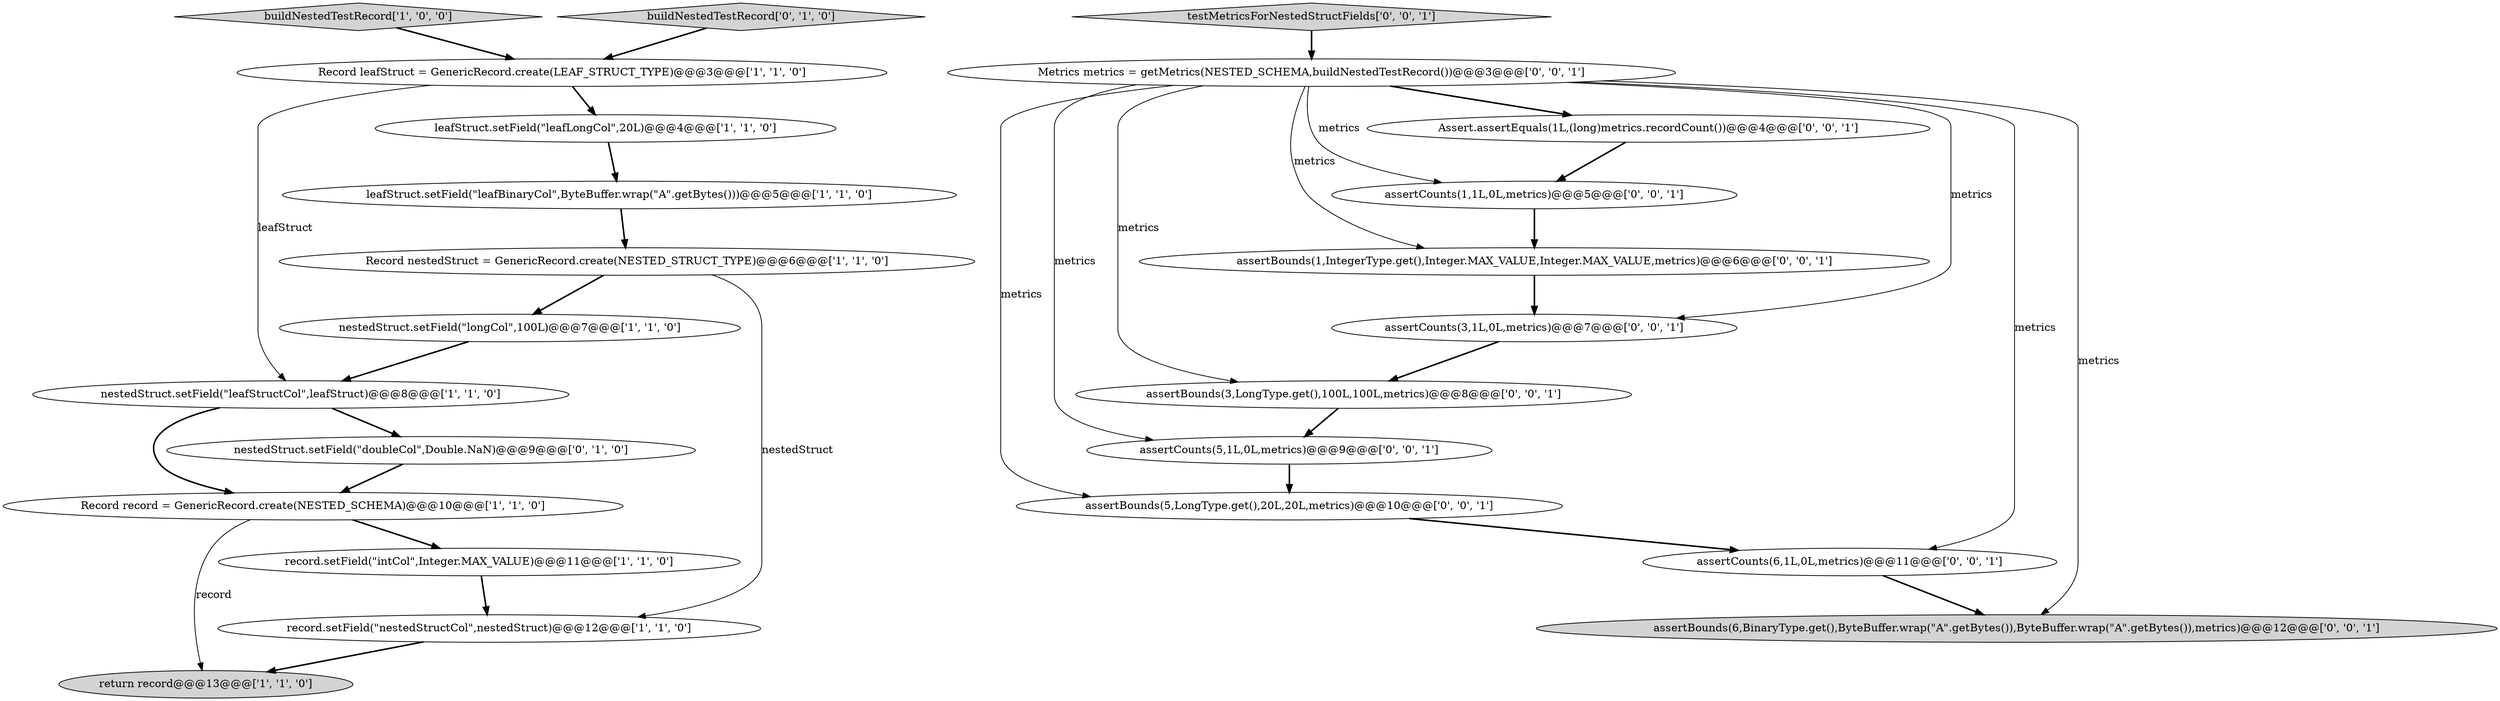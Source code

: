 digraph {
7 [style = filled, label = "Record nestedStruct = GenericRecord.create(NESTED_STRUCT_TYPE)@@@6@@@['1', '1', '0']", fillcolor = white, shape = ellipse image = "AAA0AAABBB1BBB"];
5 [style = filled, label = "record.setField(\"intCol\",Integer.MAX_VALUE)@@@11@@@['1', '1', '0']", fillcolor = white, shape = ellipse image = "AAA0AAABBB1BBB"];
11 [style = filled, label = "nestedStruct.setField(\"doubleCol\",Double.NaN)@@@9@@@['0', '1', '0']", fillcolor = white, shape = ellipse image = "AAA1AAABBB2BBB"];
14 [style = filled, label = "assertCounts(1,1L,0L,metrics)@@@5@@@['0', '0', '1']", fillcolor = white, shape = ellipse image = "AAA0AAABBB3BBB"];
23 [style = filled, label = "assertCounts(6,1L,0L,metrics)@@@11@@@['0', '0', '1']", fillcolor = white, shape = ellipse image = "AAA0AAABBB3BBB"];
4 [style = filled, label = "Record leafStruct = GenericRecord.create(LEAF_STRUCT_TYPE)@@@3@@@['1', '1', '0']", fillcolor = white, shape = ellipse image = "AAA0AAABBB1BBB"];
2 [style = filled, label = "nestedStruct.setField(\"leafStructCol\",leafStruct)@@@8@@@['1', '1', '0']", fillcolor = white, shape = ellipse image = "AAA0AAABBB1BBB"];
20 [style = filled, label = "Assert.assertEquals(1L,(long)metrics.recordCount())@@@4@@@['0', '0', '1']", fillcolor = white, shape = ellipse image = "AAA0AAABBB3BBB"];
8 [style = filled, label = "Record record = GenericRecord.create(NESTED_SCHEMA)@@@10@@@['1', '1', '0']", fillcolor = white, shape = ellipse image = "AAA0AAABBB1BBB"];
18 [style = filled, label = "assertBounds(1,IntegerType.get(),Integer.MAX_VALUE,Integer.MAX_VALUE,metrics)@@@6@@@['0', '0', '1']", fillcolor = white, shape = ellipse image = "AAA0AAABBB3BBB"];
1 [style = filled, label = "record.setField(\"nestedStructCol\",nestedStruct)@@@12@@@['1', '1', '0']", fillcolor = white, shape = ellipse image = "AAA0AAABBB1BBB"];
3 [style = filled, label = "leafStruct.setField(\"leafLongCol\",20L)@@@4@@@['1', '1', '0']", fillcolor = white, shape = ellipse image = "AAA0AAABBB1BBB"];
16 [style = filled, label = "Metrics metrics = getMetrics(NESTED_SCHEMA,buildNestedTestRecord())@@@3@@@['0', '0', '1']", fillcolor = white, shape = ellipse image = "AAA0AAABBB3BBB"];
9 [style = filled, label = "return record@@@13@@@['1', '1', '0']", fillcolor = lightgray, shape = ellipse image = "AAA0AAABBB1BBB"];
21 [style = filled, label = "assertCounts(5,1L,0L,metrics)@@@9@@@['0', '0', '1']", fillcolor = white, shape = ellipse image = "AAA0AAABBB3BBB"];
10 [style = filled, label = "buildNestedTestRecord['1', '0', '0']", fillcolor = lightgray, shape = diamond image = "AAA0AAABBB1BBB"];
19 [style = filled, label = "assertBounds(3,LongType.get(),100L,100L,metrics)@@@8@@@['0', '0', '1']", fillcolor = white, shape = ellipse image = "AAA0AAABBB3BBB"];
12 [style = filled, label = "buildNestedTestRecord['0', '1', '0']", fillcolor = lightgray, shape = diamond image = "AAA0AAABBB2BBB"];
17 [style = filled, label = "assertCounts(3,1L,0L,metrics)@@@7@@@['0', '0', '1']", fillcolor = white, shape = ellipse image = "AAA0AAABBB3BBB"];
13 [style = filled, label = "testMetricsForNestedStructFields['0', '0', '1']", fillcolor = lightgray, shape = diamond image = "AAA0AAABBB3BBB"];
15 [style = filled, label = "assertBounds(5,LongType.get(),20L,20L,metrics)@@@10@@@['0', '0', '1']", fillcolor = white, shape = ellipse image = "AAA0AAABBB3BBB"];
22 [style = filled, label = "assertBounds(6,BinaryType.get(),ByteBuffer.wrap(\"A\".getBytes()),ByteBuffer.wrap(\"A\".getBytes()),metrics)@@@12@@@['0', '0', '1']", fillcolor = lightgray, shape = ellipse image = "AAA0AAABBB3BBB"];
0 [style = filled, label = "nestedStruct.setField(\"longCol\",100L)@@@7@@@['1', '1', '0']", fillcolor = white, shape = ellipse image = "AAA0AAABBB1BBB"];
6 [style = filled, label = "leafStruct.setField(\"leafBinaryCol\",ByteBuffer.wrap(\"A\".getBytes()))@@@5@@@['1', '1', '0']", fillcolor = white, shape = ellipse image = "AAA0AAABBB1BBB"];
23->22 [style = bold, label=""];
4->2 [style = solid, label="leafStruct"];
1->9 [style = bold, label=""];
8->5 [style = bold, label=""];
14->18 [style = bold, label=""];
21->15 [style = bold, label=""];
16->17 [style = solid, label="metrics"];
16->22 [style = solid, label="metrics"];
16->14 [style = solid, label="metrics"];
2->11 [style = bold, label=""];
7->1 [style = solid, label="nestedStruct"];
17->19 [style = bold, label=""];
5->1 [style = bold, label=""];
12->4 [style = bold, label=""];
15->23 [style = bold, label=""];
16->15 [style = solid, label="metrics"];
16->18 [style = solid, label="metrics"];
2->8 [style = bold, label=""];
3->6 [style = bold, label=""];
19->21 [style = bold, label=""];
16->19 [style = solid, label="metrics"];
10->4 [style = bold, label=""];
11->8 [style = bold, label=""];
13->16 [style = bold, label=""];
7->0 [style = bold, label=""];
16->21 [style = solid, label="metrics"];
16->20 [style = bold, label=""];
18->17 [style = bold, label=""];
0->2 [style = bold, label=""];
6->7 [style = bold, label=""];
16->23 [style = solid, label="metrics"];
20->14 [style = bold, label=""];
4->3 [style = bold, label=""];
8->9 [style = solid, label="record"];
}
